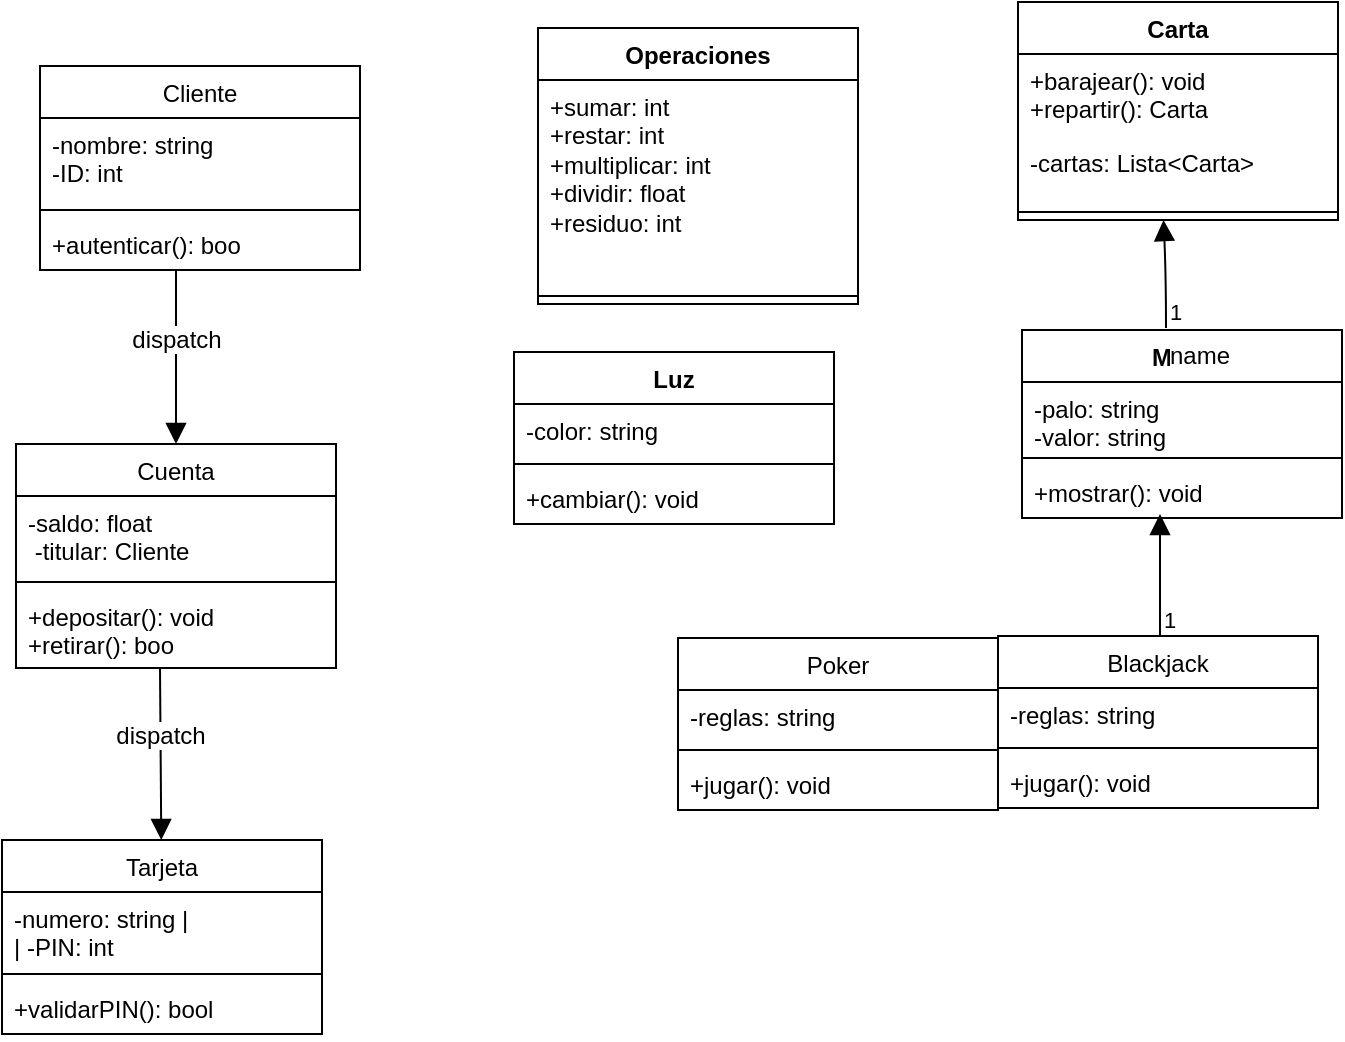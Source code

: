 <mxfile version="26.0.16">
  <diagram name="Página-1" id="rfhYGA871sq9oAG69Lff">
    <mxGraphModel grid="0" page="0" gridSize="10" guides="1" tooltips="1" connect="1" arrows="1" fold="1" pageScale="1" pageWidth="827" pageHeight="1169" math="0" shadow="0">
      <root>
        <mxCell id="0" />
        <mxCell id="1" parent="0" />
        <mxCell id="ueoVAdYtOfWDZFhrxsrk-1" value="Operaciones" style="swimlane;fontStyle=1;align=center;verticalAlign=top;childLayout=stackLayout;horizontal=1;startSize=26;horizontalStack=0;resizeParent=1;resizeParentMax=0;resizeLast=0;collapsible=1;marginBottom=0;whiteSpace=wrap;html=1;" vertex="1" parent="1">
          <mxGeometry x="-10" y="128" width="160" height="138" as="geometry" />
        </mxCell>
        <mxCell id="ueoVAdYtOfWDZFhrxsrk-2" value="&lt;div&gt;+sumar: &lt;span class=&quot;hljs-type&quot;&gt;int&lt;/span&gt;&amp;nbsp;&lt;br&gt;+restar: &lt;span class=&quot;hljs-type&quot;&gt;int&lt;/span&gt;&lt;/div&gt;&lt;div&gt;&lt;span style=&quot;background-color: transparent; color: light-dark(rgb(0, 0, 0), rgb(255, 255, 255));&quot;&gt;+multiplicar&lt;/span&gt;&lt;span style=&quot;background-color: transparent; color: light-dark(rgb(0, 0, 0), rgb(255, 255, 255));&quot;&gt;: &lt;/span&gt;&lt;span style=&quot;background-color: transparent; color: light-dark(rgb(0, 0, 0), rgb(255, 255, 255));&quot; class=&quot;hljs-type&quot;&gt;int&lt;/span&gt;&lt;span style=&quot;background-color: transparent; color: light-dark(rgb(0, 0, 0), rgb(255, 255, 255));&quot;&gt;&amp;nbsp;&lt;/span&gt;&lt;/div&gt;&lt;div&gt;+dividir: &lt;span class=&quot;hljs-type&quot;&gt;float&lt;/span&gt;&lt;/div&gt;&lt;div&gt;+residuo: &lt;span class=&quot;hljs-type&quot;&gt;int&lt;/span&gt;&amp;nbsp;&lt;/div&gt;&lt;div&gt;&lt;div&gt;&lt;br&gt;&lt;/div&gt;&lt;div&gt;&lt;br&gt;&lt;/div&gt;&lt;div&gt;&lt;br&gt;&lt;/div&gt;&lt;div&gt;&lt;br&gt;&lt;/div&gt;&lt;div&gt;&lt;br&gt;&lt;/div&gt;&lt;/div&gt;" style="text;strokeColor=none;fillColor=none;align=left;verticalAlign=top;spacingLeft=4;spacingRight=4;overflow=hidden;rotatable=0;points=[[0,0.5],[1,0.5]];portConstraint=eastwest;whiteSpace=wrap;html=1;" vertex="1" parent="ueoVAdYtOfWDZFhrxsrk-1">
          <mxGeometry y="26" width="160" height="104" as="geometry" />
        </mxCell>
        <mxCell id="ueoVAdYtOfWDZFhrxsrk-3" value="" style="line;strokeWidth=1;fillColor=none;align=left;verticalAlign=middle;spacingTop=-1;spacingLeft=3;spacingRight=3;rotatable=0;labelPosition=right;points=[];portConstraint=eastwest;strokeColor=inherit;" vertex="1" parent="ueoVAdYtOfWDZFhrxsrk-1">
          <mxGeometry y="130" width="160" height="8" as="geometry" />
        </mxCell>
        <mxCell id="ueoVAdYtOfWDZFhrxsrk-5" value="Luz" style="swimlane;fontStyle=1;align=center;verticalAlign=top;childLayout=stackLayout;horizontal=1;startSize=26;horizontalStack=0;resizeParent=1;resizeParentMax=0;resizeLast=0;collapsible=1;marginBottom=0;whiteSpace=wrap;html=1;" vertex="1" parent="1">
          <mxGeometry x="-22" y="290" width="160" height="86" as="geometry" />
        </mxCell>
        <mxCell id="ueoVAdYtOfWDZFhrxsrk-6" value="-color: &lt;span class=&quot;hljs-built_in&quot;&gt;string&lt;/span&gt;" style="text;strokeColor=none;fillColor=none;align=left;verticalAlign=top;spacingLeft=4;spacingRight=4;overflow=hidden;rotatable=0;points=[[0,0.5],[1,0.5]];portConstraint=eastwest;whiteSpace=wrap;html=1;" vertex="1" parent="ueoVAdYtOfWDZFhrxsrk-5">
          <mxGeometry y="26" width="160" height="26" as="geometry" />
        </mxCell>
        <mxCell id="ueoVAdYtOfWDZFhrxsrk-7" value="" style="line;strokeWidth=1;fillColor=none;align=left;verticalAlign=middle;spacingTop=-1;spacingLeft=3;spacingRight=3;rotatable=0;labelPosition=right;points=[];portConstraint=eastwest;strokeColor=inherit;" vertex="1" parent="ueoVAdYtOfWDZFhrxsrk-5">
          <mxGeometry y="52" width="160" height="8" as="geometry" />
        </mxCell>
        <mxCell id="ueoVAdYtOfWDZFhrxsrk-8" value="+cambiar(): void" style="text;strokeColor=none;fillColor=none;align=left;verticalAlign=top;spacingLeft=4;spacingRight=4;overflow=hidden;rotatable=0;points=[[0,0.5],[1,0.5]];portConstraint=eastwest;whiteSpace=wrap;html=1;" vertex="1" parent="ueoVAdYtOfWDZFhrxsrk-5">
          <mxGeometry y="60" width="160" height="26" as="geometry" />
        </mxCell>
        <mxCell id="ueoVAdYtOfWDZFhrxsrk-9" value="&lt;strong data-end=&quot;493&quot; data-start=&quot;474&quot;&gt;Mazo&lt;/strong&gt;" style="swimlane;fontStyle=1;align=center;verticalAlign=top;childLayout=stackLayout;horizontal=1;startSize=26;horizontalStack=0;resizeParent=1;resizeParentMax=0;resizeLast=0;collapsible=1;marginBottom=0;whiteSpace=wrap;html=1;" vertex="1" parent="1">
          <mxGeometry x="232" y="279" width="160" height="94" as="geometry" />
        </mxCell>
        <mxCell id="ueoVAdYtOfWDZFhrxsrk-10" value="-palo: &lt;span class=&quot;hljs-built_in&quot;&gt;string&lt;/span&gt;&lt;div&gt;&lt;span class=&quot;hljs-built_in&quot;&gt;-valor: &lt;span class=&quot;hljs-built_in&quot;&gt;string&lt;/span&gt;&lt;/span&gt;&lt;/div&gt;" style="text;strokeColor=none;fillColor=none;align=left;verticalAlign=top;spacingLeft=4;spacingRight=4;overflow=hidden;rotatable=0;points=[[0,0.5],[1,0.5]];portConstraint=eastwest;whiteSpace=wrap;html=1;" vertex="1" parent="ueoVAdYtOfWDZFhrxsrk-9">
          <mxGeometry y="26" width="160" height="34" as="geometry" />
        </mxCell>
        <mxCell id="ueoVAdYtOfWDZFhrxsrk-11" value="" style="line;strokeWidth=1;fillColor=none;align=left;verticalAlign=middle;spacingTop=-1;spacingLeft=3;spacingRight=3;rotatable=0;labelPosition=right;points=[];portConstraint=eastwest;strokeColor=inherit;" vertex="1" parent="ueoVAdYtOfWDZFhrxsrk-9">
          <mxGeometry y="60" width="160" height="8" as="geometry" />
        </mxCell>
        <mxCell id="ueoVAdYtOfWDZFhrxsrk-12" value="+mostrar(): void" style="text;strokeColor=none;fillColor=none;align=left;verticalAlign=top;spacingLeft=4;spacingRight=4;overflow=hidden;rotatable=0;points=[[0,0.5],[1,0.5]];portConstraint=eastwest;whiteSpace=wrap;html=1;" vertex="1" parent="ueoVAdYtOfWDZFhrxsrk-9">
          <mxGeometry y="68" width="160" height="26" as="geometry" />
        </mxCell>
        <mxCell id="ueoVAdYtOfWDZFhrxsrk-33" value="" style="endArrow=block;endFill=1;html=1;edgeStyle=orthogonalEdgeStyle;align=left;verticalAlign=top;rounded=0;fontSize=12;startSize=8;endSize=8;curved=1;exitX=0.511;exitY=-0.056;exitDx=0;exitDy=0;exitPerimeter=0;" edge="1" parent="ueoVAdYtOfWDZFhrxsrk-9">
          <mxGeometry x="-1" y="-16" relative="1" as="geometry">
            <mxPoint x="69" y="153" as="sourcePoint" />
            <mxPoint x="69" y="92" as="targetPoint" />
            <mxPoint x="-10" y="15" as="offset" />
          </mxGeometry>
        </mxCell>
        <mxCell id="ueoVAdYtOfWDZFhrxsrk-34" value="1" style="edgeLabel;resizable=0;html=1;align=left;verticalAlign=bottom;" connectable="0" vertex="1" parent="ueoVAdYtOfWDZFhrxsrk-33">
          <mxGeometry x="-1" relative="1" as="geometry" />
        </mxCell>
        <mxCell id="ueoVAdYtOfWDZFhrxsrk-13" value="&lt;span style=&quot;font-weight: 400;&quot;&gt;Poker&lt;/span&gt;" style="swimlane;fontStyle=1;align=center;verticalAlign=top;childLayout=stackLayout;horizontal=1;startSize=26;horizontalStack=0;resizeParent=1;resizeParentMax=0;resizeLast=0;collapsible=1;marginBottom=0;whiteSpace=wrap;html=1;" vertex="1" parent="1">
          <mxGeometry x="60" y="433" width="160" height="86" as="geometry" />
        </mxCell>
        <mxCell id="ueoVAdYtOfWDZFhrxsrk-14" value="&lt;span style=&quot;text-align: center;&quot;&gt;-reglas:&amp;nbsp;&lt;/span&gt;&lt;span style=&quot;text-align: center;&quot; class=&quot;hljs-built_in&quot;&gt;string&lt;/span&gt;" style="text;strokeColor=none;fillColor=none;align=left;verticalAlign=top;spacingLeft=4;spacingRight=4;overflow=hidden;rotatable=0;points=[[0,0.5],[1,0.5]];portConstraint=eastwest;whiteSpace=wrap;html=1;" vertex="1" parent="ueoVAdYtOfWDZFhrxsrk-13">
          <mxGeometry y="26" width="160" height="26" as="geometry" />
        </mxCell>
        <mxCell id="ueoVAdYtOfWDZFhrxsrk-15" value="" style="line;strokeWidth=1;fillColor=none;align=left;verticalAlign=middle;spacingTop=-1;spacingLeft=3;spacingRight=3;rotatable=0;labelPosition=right;points=[];portConstraint=eastwest;strokeColor=inherit;" vertex="1" parent="ueoVAdYtOfWDZFhrxsrk-13">
          <mxGeometry y="52" width="160" height="8" as="geometry" />
        </mxCell>
        <mxCell id="ueoVAdYtOfWDZFhrxsrk-16" value="&lt;span style=&quot;text-align: center;&quot;&gt;+jugar(): void&lt;/span&gt;" style="text;strokeColor=none;fillColor=none;align=left;verticalAlign=top;spacingLeft=4;spacingRight=4;overflow=hidden;rotatable=0;points=[[0,0.5],[1,0.5]];portConstraint=eastwest;whiteSpace=wrap;html=1;" vertex="1" parent="ueoVAdYtOfWDZFhrxsrk-13">
          <mxGeometry y="60" width="160" height="26" as="geometry" />
        </mxCell>
        <mxCell id="ueoVAdYtOfWDZFhrxsrk-17" value="&lt;span style=&quot;font-weight: 400;&quot;&gt;Blackjack&lt;/span&gt;" style="swimlane;fontStyle=1;align=center;verticalAlign=top;childLayout=stackLayout;horizontal=1;startSize=26;horizontalStack=0;resizeParent=1;resizeParentMax=0;resizeLast=0;collapsible=1;marginBottom=0;whiteSpace=wrap;html=1;" vertex="1" parent="1">
          <mxGeometry x="220" y="432" width="160" height="86" as="geometry" />
        </mxCell>
        <mxCell id="ueoVAdYtOfWDZFhrxsrk-18" value="&lt;span style=&quot;text-align: center;&quot;&gt;-reglas:&amp;nbsp;&lt;/span&gt;&lt;span style=&quot;text-align: center;&quot; class=&quot;hljs-built_in&quot;&gt;string&lt;/span&gt;" style="text;strokeColor=none;fillColor=none;align=left;verticalAlign=top;spacingLeft=4;spacingRight=4;overflow=hidden;rotatable=0;points=[[0,0.5],[1,0.5]];portConstraint=eastwest;whiteSpace=wrap;html=1;" vertex="1" parent="ueoVAdYtOfWDZFhrxsrk-17">
          <mxGeometry y="26" width="160" height="26" as="geometry" />
        </mxCell>
        <mxCell id="ueoVAdYtOfWDZFhrxsrk-19" value="" style="line;strokeWidth=1;fillColor=none;align=left;verticalAlign=middle;spacingTop=-1;spacingLeft=3;spacingRight=3;rotatable=0;labelPosition=right;points=[];portConstraint=eastwest;strokeColor=inherit;" vertex="1" parent="ueoVAdYtOfWDZFhrxsrk-17">
          <mxGeometry y="52" width="160" height="8" as="geometry" />
        </mxCell>
        <mxCell id="ueoVAdYtOfWDZFhrxsrk-20" value="&lt;span style=&quot;text-align: center;&quot;&gt;+jugar(): void&lt;/span&gt;" style="text;strokeColor=none;fillColor=none;align=left;verticalAlign=top;spacingLeft=4;spacingRight=4;overflow=hidden;rotatable=0;points=[[0,0.5],[1,0.5]];portConstraint=eastwest;whiteSpace=wrap;html=1;" vertex="1" parent="ueoVAdYtOfWDZFhrxsrk-17">
          <mxGeometry y="60" width="160" height="26" as="geometry" />
        </mxCell>
        <mxCell id="ueoVAdYtOfWDZFhrxsrk-22" value="&lt;strong data-end=&quot;493&quot; data-start=&quot;474&quot;&gt;Carta&lt;/strong&gt;" style="swimlane;fontStyle=1;align=center;verticalAlign=top;childLayout=stackLayout;horizontal=1;startSize=26;horizontalStack=0;resizeParent=1;resizeParentMax=0;resizeLast=0;collapsible=1;marginBottom=0;whiteSpace=wrap;html=1;" vertex="1" parent="1">
          <mxGeometry x="230" y="115" width="160" height="109" as="geometry" />
        </mxCell>
        <mxCell id="ueoVAdYtOfWDZFhrxsrk-25" value="&lt;div&gt;+barajear(): void&lt;/div&gt;+repartir(): Carta" style="text;strokeColor=none;fillColor=none;align=left;verticalAlign=top;spacingLeft=4;spacingRight=4;overflow=hidden;rotatable=0;points=[[0,0.5],[1,0.5]];portConstraint=eastwest;whiteSpace=wrap;html=1;" vertex="1" parent="ueoVAdYtOfWDZFhrxsrk-22">
          <mxGeometry y="26" width="160" height="41" as="geometry" />
        </mxCell>
        <mxCell id="ueoVAdYtOfWDZFhrxsrk-23" value="&lt;div&gt;&lt;span class=&quot;hljs-built_in&quot;&gt;-cartas: Lista&amp;lt;Carta&amp;gt;&lt;/span&gt;&lt;/div&gt;" style="text;strokeColor=none;fillColor=none;align=left;verticalAlign=top;spacingLeft=4;spacingRight=4;overflow=hidden;rotatable=0;points=[[0,0.5],[1,0.5]];portConstraint=eastwest;whiteSpace=wrap;html=1;" vertex="1" parent="ueoVAdYtOfWDZFhrxsrk-22">
          <mxGeometry y="67" width="160" height="34" as="geometry" />
        </mxCell>
        <mxCell id="ueoVAdYtOfWDZFhrxsrk-24" value="" style="line;strokeWidth=1;fillColor=none;align=left;verticalAlign=middle;spacingTop=-1;spacingLeft=3;spacingRight=3;rotatable=0;labelPosition=right;points=[];portConstraint=eastwest;strokeColor=inherit;" vertex="1" parent="ueoVAdYtOfWDZFhrxsrk-22">
          <mxGeometry y="101" width="160" height="8" as="geometry" />
        </mxCell>
        <mxCell id="ueoVAdYtOfWDZFhrxsrk-31" value="name" style="endArrow=block;endFill=1;html=1;edgeStyle=orthogonalEdgeStyle;align=left;verticalAlign=top;rounded=0;fontSize=12;startSize=8;endSize=8;curved=1;exitX=0.45;exitY=-0.01;exitDx=0;exitDy=0;exitPerimeter=0;" edge="1" parent="1" source="ueoVAdYtOfWDZFhrxsrk-9">
          <mxGeometry x="-1" relative="1" as="geometry">
            <mxPoint x="302.76" y="285" as="sourcePoint" />
            <mxPoint x="302.76" y="224" as="targetPoint" />
          </mxGeometry>
        </mxCell>
        <mxCell id="ueoVAdYtOfWDZFhrxsrk-32" value="1" style="edgeLabel;resizable=0;html=1;align=left;verticalAlign=bottom;" connectable="0" vertex="1" parent="ueoVAdYtOfWDZFhrxsrk-31">
          <mxGeometry x="-1" relative="1" as="geometry" />
        </mxCell>
        <mxCell id="ueoVAdYtOfWDZFhrxsrk-37" value="&lt;span style=&quot;font-weight: 400;&quot;&gt;Cliente&lt;/span&gt;" style="swimlane;fontStyle=1;align=center;verticalAlign=top;childLayout=stackLayout;horizontal=1;startSize=26;horizontalStack=0;resizeParent=1;resizeParentMax=0;resizeLast=0;collapsible=1;marginBottom=0;whiteSpace=wrap;html=1;" vertex="1" parent="1">
          <mxGeometry x="-259" y="147" width="160" height="102" as="geometry" />
        </mxCell>
        <mxCell id="ueoVAdYtOfWDZFhrxsrk-38" value="&lt;span style=&quot;text-align: center;&quot; class=&quot;hljs-operator&quot;&gt;-&lt;/span&gt;&lt;span style=&quot;text-align: center;&quot;&gt;nombre: string&lt;/span&gt;&lt;div&gt;&lt;span style=&quot;text-align: center;&quot; class=&quot;hljs-operator&quot;&gt;-&lt;/span&gt;&lt;span style=&quot;text-align: center;&quot;&gt;ID:&amp;nbsp;&lt;/span&gt;&lt;span style=&quot;text-align: center;&quot; class=&quot;hljs-type&quot;&gt;int&lt;/span&gt;&lt;span style=&quot;text-align: center;&quot;&gt;&lt;/span&gt;&lt;/div&gt;" style="text;strokeColor=none;fillColor=none;align=left;verticalAlign=top;spacingLeft=4;spacingRight=4;overflow=hidden;rotatable=0;points=[[0,0.5],[1,0.5]];portConstraint=eastwest;whiteSpace=wrap;html=1;" vertex="1" parent="ueoVAdYtOfWDZFhrxsrk-37">
          <mxGeometry y="26" width="160" height="42" as="geometry" />
        </mxCell>
        <mxCell id="ueoVAdYtOfWDZFhrxsrk-39" value="" style="line;strokeWidth=1;fillColor=none;align=left;verticalAlign=middle;spacingTop=-1;spacingLeft=3;spacingRight=3;rotatable=0;labelPosition=right;points=[];portConstraint=eastwest;strokeColor=inherit;" vertex="1" parent="ueoVAdYtOfWDZFhrxsrk-37">
          <mxGeometry y="68" width="160" height="8" as="geometry" />
        </mxCell>
        <mxCell id="ueoVAdYtOfWDZFhrxsrk-40" value="&lt;span style=&quot;text-align: center;&quot; class=&quot;hljs-operator&quot;&gt;+&lt;/span&gt;&lt;span style=&quot;text-align: center;&quot;&gt;autenticar(): boo&lt;/span&gt;" style="text;strokeColor=none;fillColor=none;align=left;verticalAlign=top;spacingLeft=4;spacingRight=4;overflow=hidden;rotatable=0;points=[[0,0.5],[1,0.5]];portConstraint=eastwest;whiteSpace=wrap;html=1;" vertex="1" parent="ueoVAdYtOfWDZFhrxsrk-37">
          <mxGeometry y="76" width="160" height="26" as="geometry" />
        </mxCell>
        <mxCell id="ueoVAdYtOfWDZFhrxsrk-41" value="dispatch" style="html=1;verticalAlign=bottom;endArrow=block;curved=0;rounded=0;fontSize=12;startSize=8;endSize=8;exitX=0.425;exitY=1;exitDx=0;exitDy=0;exitPerimeter=0;" edge="1" parent="1" source="ueoVAdYtOfWDZFhrxsrk-40" target="ueoVAdYtOfWDZFhrxsrk-42">
          <mxGeometry width="80" relative="1" as="geometry">
            <mxPoint x="-195" y="658" as="sourcePoint" />
            <mxPoint x="-191" y="381" as="targetPoint" />
          </mxGeometry>
        </mxCell>
        <mxCell id="ueoVAdYtOfWDZFhrxsrk-42" value="&lt;span style=&quot;font-weight: 400;&quot;&gt;Cuenta&lt;/span&gt;" style="swimlane;fontStyle=1;align=center;verticalAlign=top;childLayout=stackLayout;horizontal=1;startSize=26;horizontalStack=0;resizeParent=1;resizeParentMax=0;resizeLast=0;collapsible=1;marginBottom=0;whiteSpace=wrap;html=1;" vertex="1" parent="1">
          <mxGeometry x="-271" y="336" width="160" height="112" as="geometry" />
        </mxCell>
        <mxCell id="ueoVAdYtOfWDZFhrxsrk-43" value="&lt;span style=&quot;text-align: center;&quot; class=&quot;hljs-operator&quot;&gt;-&lt;/span&gt;&lt;span style=&quot;text-align: center;&quot;&gt;saldo:&amp;nbsp;&lt;/span&gt;&lt;span style=&quot;text-align: center;&quot; class=&quot;hljs-type&quot;&gt;float&lt;/span&gt;&lt;div&gt;&lt;span style=&quot;text-align: center;&quot; class=&quot;hljs-type&quot;&gt;&amp;nbsp;&lt;span class=&quot;hljs-operator&quot;&gt;-&lt;/span&gt;titular: Cliente&amp;nbsp;&lt;/span&gt;&lt;/div&gt;" style="text;strokeColor=none;fillColor=none;align=left;verticalAlign=top;spacingLeft=4;spacingRight=4;overflow=hidden;rotatable=0;points=[[0,0.5],[1,0.5]];portConstraint=eastwest;whiteSpace=wrap;html=1;" vertex="1" parent="ueoVAdYtOfWDZFhrxsrk-42">
          <mxGeometry y="26" width="160" height="39" as="geometry" />
        </mxCell>
        <mxCell id="ueoVAdYtOfWDZFhrxsrk-44" value="" style="line;strokeWidth=1;fillColor=none;align=left;verticalAlign=middle;spacingTop=-1;spacingLeft=3;spacingRight=3;rotatable=0;labelPosition=right;points=[];portConstraint=eastwest;strokeColor=inherit;" vertex="1" parent="ueoVAdYtOfWDZFhrxsrk-42">
          <mxGeometry y="65" width="160" height="8" as="geometry" />
        </mxCell>
        <mxCell id="ueoVAdYtOfWDZFhrxsrk-45" value="&lt;span style=&quot;text-align: center;&quot; class=&quot;hljs-operator&quot;&gt;+&lt;/span&gt;&lt;span style=&quot;text-align: center;&quot;&gt;depositar(): void&lt;/span&gt;&lt;div&gt;&lt;span style=&quot;text-align: center;&quot; class=&quot;hljs-operator&quot;&gt;+&lt;/span&gt;&lt;span style=&quot;text-align: center;&quot;&gt;retirar(): boo&lt;/span&gt;&lt;/div&gt;" style="text;strokeColor=none;fillColor=none;align=left;verticalAlign=top;spacingLeft=4;spacingRight=4;overflow=hidden;rotatable=0;points=[[0,0.5],[1,0.5]];portConstraint=eastwest;whiteSpace=wrap;html=1;" vertex="1" parent="ueoVAdYtOfWDZFhrxsrk-42">
          <mxGeometry y="73" width="160" height="39" as="geometry" />
        </mxCell>
        <mxCell id="ueoVAdYtOfWDZFhrxsrk-46" value="dispatch" style="html=1;verticalAlign=bottom;endArrow=block;curved=0;rounded=0;fontSize=12;startSize=8;endSize=8;exitX=0.425;exitY=1;exitDx=0;exitDy=0;exitPerimeter=0;" edge="1" parent="1" target="ueoVAdYtOfWDZFhrxsrk-51">
          <mxGeometry width="80" relative="1" as="geometry">
            <mxPoint x="-199" y="448" as="sourcePoint" />
            <mxPoint x="-199" y="535" as="targetPoint" />
          </mxGeometry>
        </mxCell>
        <mxCell id="ueoVAdYtOfWDZFhrxsrk-51" value="&lt;span style=&quot;font-weight: 400;&quot;&gt;Tarjeta&lt;/span&gt;" style="swimlane;fontStyle=1;align=center;verticalAlign=top;childLayout=stackLayout;horizontal=1;startSize=26;horizontalStack=0;resizeParent=1;resizeParentMax=0;resizeLast=0;collapsible=1;marginBottom=0;whiteSpace=wrap;html=1;" vertex="1" parent="1">
          <mxGeometry x="-278" y="534" width="160" height="97" as="geometry" />
        </mxCell>
        <mxCell id="ueoVAdYtOfWDZFhrxsrk-52" value="&lt;span style=&quot;text-align: center;&quot; class=&quot;hljs-operator&quot;&gt;-&lt;/span&gt;&lt;span style=&quot;text-align: center;&quot;&gt;numero: string&amp;nbsp;&lt;/span&gt;&lt;span style=&quot;text-align: center;&quot; class=&quot;hljs-operator&quot;&gt;|&lt;/span&gt;&lt;br style=&quot;text-align: center;&quot;&gt;&lt;span style=&quot;text-align: center;&quot; class=&quot;hljs-operator&quot;&gt;|&lt;/span&gt;&lt;span style=&quot;text-align: center;&quot;&gt;&amp;nbsp;&lt;/span&gt;&lt;span style=&quot;text-align: center;&quot; class=&quot;hljs-operator&quot;&gt;-&lt;/span&gt;&lt;span style=&quot;text-align: center;&quot;&gt;PIN:&amp;nbsp;&lt;/span&gt;&lt;span style=&quot;text-align: center;&quot; class=&quot;hljs-type&quot;&gt;int&lt;/span&gt;" style="text;strokeColor=none;fillColor=none;align=left;verticalAlign=top;spacingLeft=4;spacingRight=4;overflow=hidden;rotatable=0;points=[[0,0.5],[1,0.5]];portConstraint=eastwest;whiteSpace=wrap;html=1;" vertex="1" parent="ueoVAdYtOfWDZFhrxsrk-51">
          <mxGeometry y="26" width="160" height="37" as="geometry" />
        </mxCell>
        <mxCell id="ueoVAdYtOfWDZFhrxsrk-53" value="" style="line;strokeWidth=1;fillColor=none;align=left;verticalAlign=middle;spacingTop=-1;spacingLeft=3;spacingRight=3;rotatable=0;labelPosition=right;points=[];portConstraint=eastwest;strokeColor=inherit;" vertex="1" parent="ueoVAdYtOfWDZFhrxsrk-51">
          <mxGeometry y="63" width="160" height="8" as="geometry" />
        </mxCell>
        <mxCell id="ueoVAdYtOfWDZFhrxsrk-54" value="&lt;span style=&quot;text-align: center;&quot; class=&quot;hljs-operator&quot;&gt;+&lt;/span&gt;&lt;span style=&quot;text-align: center;&quot;&gt;validarPIN(): bool&lt;/span&gt;" style="text;strokeColor=none;fillColor=none;align=left;verticalAlign=top;spacingLeft=4;spacingRight=4;overflow=hidden;rotatable=0;points=[[0,0.5],[1,0.5]];portConstraint=eastwest;whiteSpace=wrap;html=1;" vertex="1" parent="ueoVAdYtOfWDZFhrxsrk-51">
          <mxGeometry y="71" width="160" height="26" as="geometry" />
        </mxCell>
      </root>
    </mxGraphModel>
  </diagram>
</mxfile>
